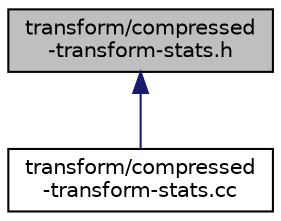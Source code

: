 digraph "transform/compressed-transform-stats.h"
{
  edge [fontname="Helvetica",fontsize="10",labelfontname="Helvetica",labelfontsize="10"];
  node [fontname="Helvetica",fontsize="10",shape=record];
  Node44 [label="transform/compressed\l-transform-stats.h",height=0.2,width=0.4,color="black", fillcolor="grey75", style="filled", fontcolor="black"];
  Node44 -> Node45 [dir="back",color="midnightblue",fontsize="10",style="solid",fontname="Helvetica"];
  Node45 [label="transform/compressed\l-transform-stats.cc",height=0.2,width=0.4,color="black", fillcolor="white", style="filled",URL="$compressed-transform-stats_8cc.html"];
}
